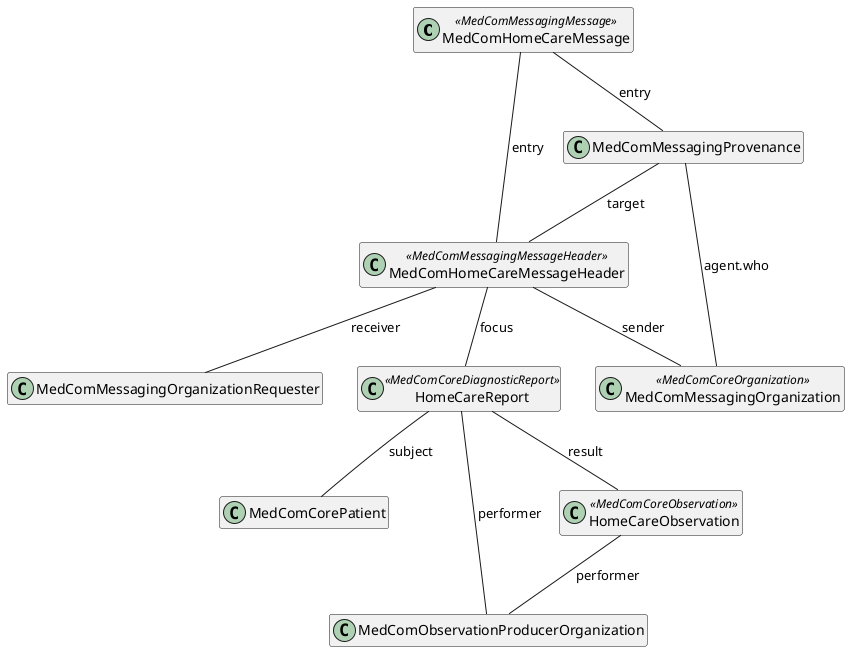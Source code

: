 @startuml HomeCareObservationMessage

hide empty members

top to bottom direction

class "MedComHomeCareMessage" as message <<MedComMessagingMessage>>
class "MedComHomeCareMessageHeader" as messageheader <<MedComMessagingMessageHeader>>
class "MedComMessagingProvenance" as provenance
class "MedComMessagingOrganization" as messagingOrganization <<MedComCoreOrganization>>
class "MedComMessagingOrganizationRequester" as observationRequester 
class "MedComCorePatient" as patient
class "MedComObservationProducerOrganization" as organization
' class "MedComCorePractitioner" as author
class "HomeCareReport" as diagnosticReport <<MedComCoreDiagnosticReport>>
class "HomeCareObservation" as coreobservation <<MedComCoreObservation>>

message -- messageheader : "entry"
messageheader -- diagnosticReport : "focus"
message -- provenance : "entry"
provenance -- messageheader : "target" 
provenance -- messagingOrganization : "agent.who"
diagnosticReport -- patient : "subject"
diagnosticReport -- organization: "performer"
diagnosticReport -- coreobservation : "result"
coreobservation -- organization:"performer"


messageheader -- observationRequester : "receiver"
messageheader -- messagingOrganization : "sender"

@enduml